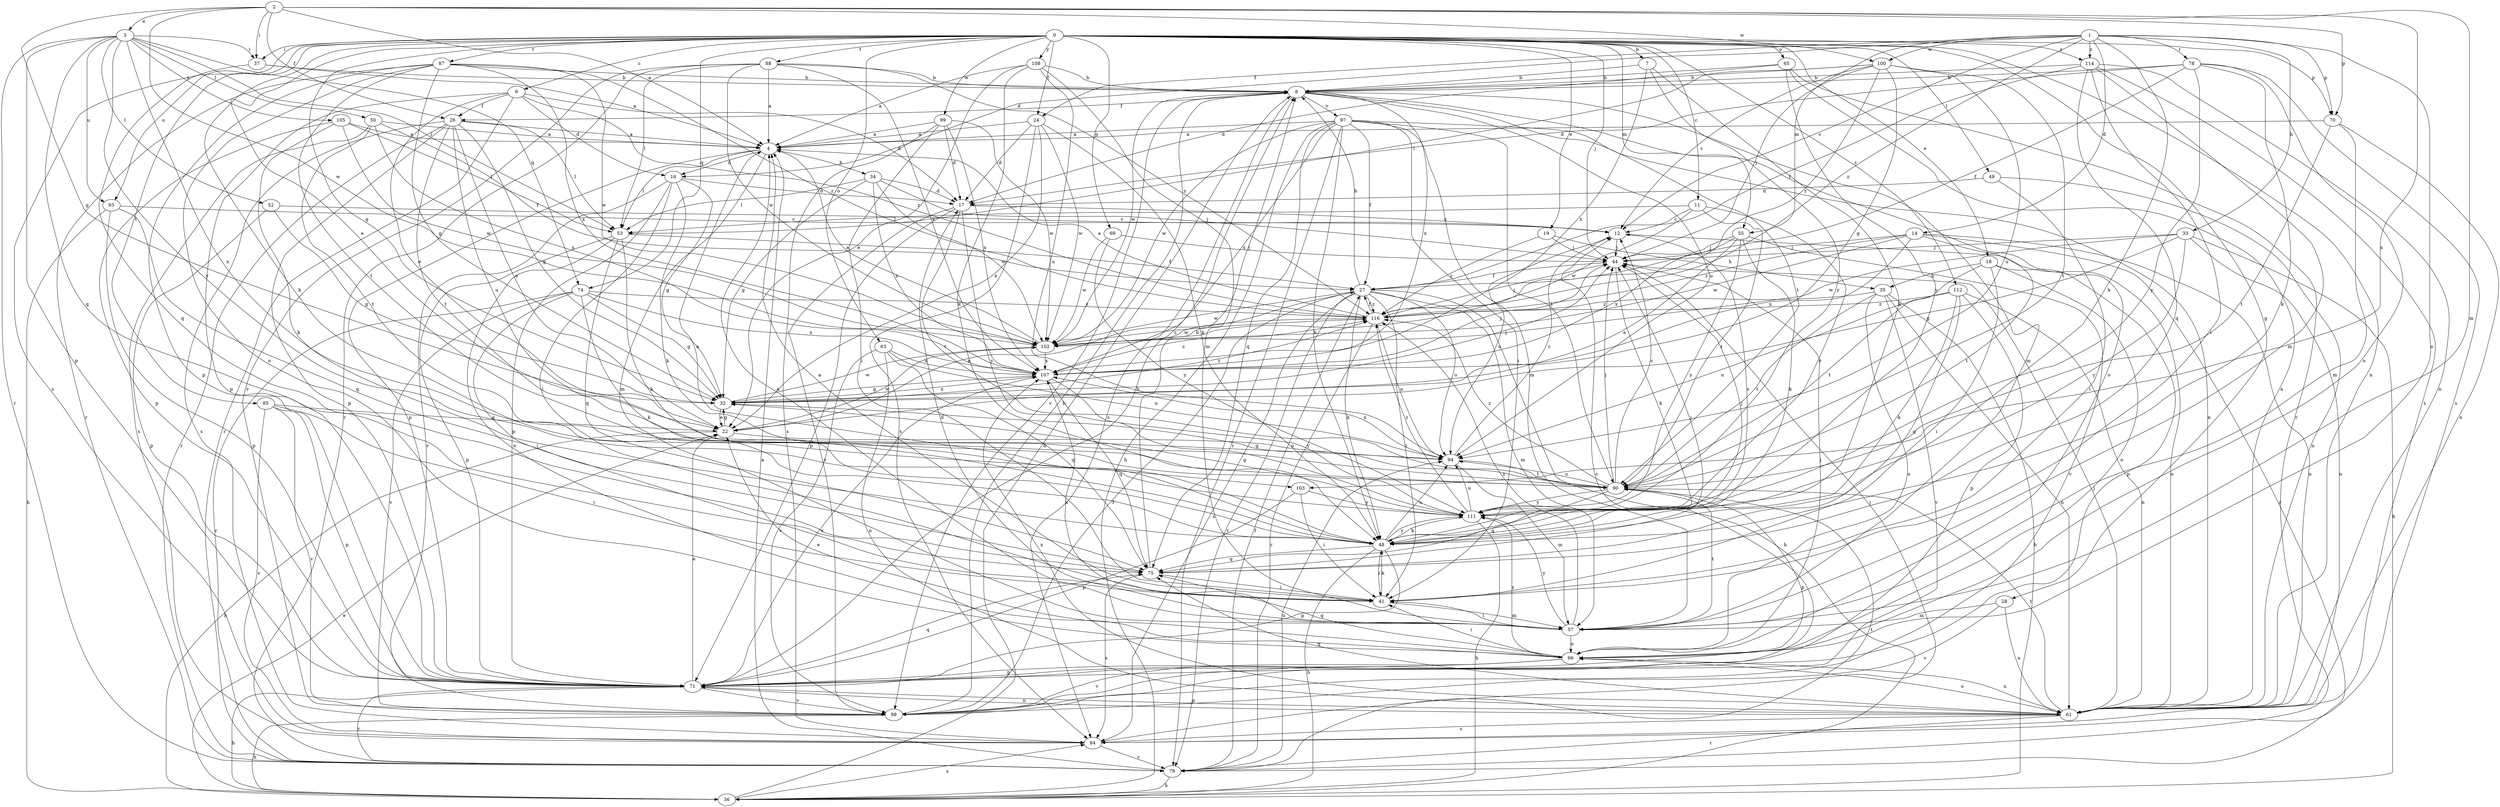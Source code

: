 strict digraph  {
0;
1;
2;
3;
4;
7;
8;
9;
11;
12;
14;
16;
17;
18;
19;
22;
24;
26;
27;
28;
32;
33;
34;
35;
36;
37;
41;
44;
48;
49;
50;
52;
53;
55;
57;
61;
63;
65;
66;
69;
70;
71;
74;
75;
78;
79;
84;
85;
87;
88;
90;
93;
94;
97;
98;
99;
100;
102;
103;
105;
107;
108;
111;
112;
114;
116;
0 -> 7  [label=b];
0 -> 9  [label=c];
0 -> 11  [label=c];
0 -> 18  [label=e];
0 -> 19  [label=e];
0 -> 22  [label=e];
0 -> 24  [label=f];
0 -> 28  [label=g];
0 -> 32  [label=g];
0 -> 37  [label=i];
0 -> 44  [label=j];
0 -> 48  [label=k];
0 -> 49  [label=l];
0 -> 55  [label=m];
0 -> 61  [label=n];
0 -> 63  [label=o];
0 -> 65  [label=o];
0 -> 69  [label=p];
0 -> 70  [label=p];
0 -> 74  [label=q];
0 -> 84  [label=s];
0 -> 85  [label=t];
0 -> 87  [label=t];
0 -> 88  [label=t];
0 -> 93  [label=u];
0 -> 99  [label=w];
0 -> 108  [label=y];
0 -> 112  [label=z];
0 -> 114  [label=z];
1 -> 12  [label=c];
1 -> 14  [label=d];
1 -> 16  [label=d];
1 -> 24  [label=f];
1 -> 33  [label=h];
1 -> 48  [label=k];
1 -> 55  [label=m];
1 -> 66  [label=o];
1 -> 70  [label=p];
1 -> 78  [label=r];
1 -> 100  [label=w];
1 -> 114  [label=z];
1 -> 116  [label=z];
2 -> 3  [label=a];
2 -> 4  [label=a];
2 -> 26  [label=f];
2 -> 32  [label=g];
2 -> 37  [label=i];
2 -> 57  [label=m];
2 -> 70  [label=p];
2 -> 100  [label=w];
2 -> 102  [label=w];
2 -> 103  [label=x];
3 -> 37  [label=i];
3 -> 50  [label=l];
3 -> 52  [label=l];
3 -> 53  [label=l];
3 -> 71  [label=p];
3 -> 74  [label=q];
3 -> 75  [label=q];
3 -> 79  [label=r];
3 -> 93  [label=u];
3 -> 103  [label=x];
3 -> 105  [label=x];
3 -> 111  [label=y];
4 -> 16  [label=d];
4 -> 34  [label=h];
4 -> 53  [label=l];
4 -> 57  [label=m];
4 -> 71  [label=p];
7 -> 8  [label=b];
7 -> 48  [label=k];
7 -> 107  [label=x];
7 -> 111  [label=y];
8 -> 26  [label=f];
8 -> 57  [label=m];
8 -> 66  [label=o];
8 -> 84  [label=s];
8 -> 90  [label=t];
8 -> 94  [label=u];
8 -> 97  [label=v];
8 -> 98  [label=v];
8 -> 102  [label=w];
8 -> 107  [label=x];
9 -> 16  [label=d];
9 -> 17  [label=d];
9 -> 22  [label=e];
9 -> 26  [label=f];
9 -> 71  [label=p];
9 -> 79  [label=r];
9 -> 116  [label=z];
11 -> 12  [label=c];
11 -> 53  [label=l];
11 -> 90  [label=t];
11 -> 102  [label=w];
11 -> 111  [label=y];
12 -> 44  [label=j];
12 -> 61  [label=n];
12 -> 94  [label=u];
14 -> 44  [label=j];
14 -> 61  [label=n];
14 -> 79  [label=r];
14 -> 90  [label=t];
14 -> 102  [label=w];
14 -> 107  [label=x];
14 -> 116  [label=z];
16 -> 17  [label=d];
16 -> 32  [label=g];
16 -> 41  [label=i];
16 -> 48  [label=k];
16 -> 71  [label=p];
16 -> 98  [label=v];
17 -> 12  [label=c];
17 -> 71  [label=p];
17 -> 90  [label=t];
17 -> 98  [label=v];
17 -> 111  [label=y];
18 -> 35  [label=h];
18 -> 41  [label=i];
18 -> 66  [label=o];
18 -> 71  [label=p];
18 -> 90  [label=t];
19 -> 35  [label=h];
19 -> 44  [label=j];
19 -> 116  [label=z];
22 -> 32  [label=g];
22 -> 36  [label=h];
22 -> 94  [label=u];
22 -> 102  [label=w];
24 -> 4  [label=a];
24 -> 17  [label=d];
24 -> 22  [label=e];
24 -> 48  [label=k];
24 -> 84  [label=s];
24 -> 102  [label=w];
26 -> 4  [label=a];
26 -> 22  [label=e];
26 -> 32  [label=g];
26 -> 53  [label=l];
26 -> 71  [label=p];
26 -> 79  [label=r];
26 -> 84  [label=s];
26 -> 90  [label=t];
26 -> 94  [label=u];
27 -> 8  [label=b];
27 -> 22  [label=e];
27 -> 36  [label=h];
27 -> 41  [label=i];
27 -> 48  [label=k];
27 -> 57  [label=m];
27 -> 79  [label=r];
27 -> 84  [label=s];
27 -> 94  [label=u];
27 -> 102  [label=w];
27 -> 116  [label=z];
28 -> 57  [label=m];
28 -> 61  [label=n];
28 -> 98  [label=v];
32 -> 22  [label=e];
32 -> 44  [label=j];
32 -> 102  [label=w];
32 -> 107  [label=x];
32 -> 116  [label=z];
33 -> 32  [label=g];
33 -> 36  [label=h];
33 -> 44  [label=j];
33 -> 61  [label=n];
33 -> 102  [label=w];
33 -> 111  [label=y];
34 -> 17  [label=d];
34 -> 32  [label=g];
34 -> 44  [label=j];
34 -> 53  [label=l];
34 -> 102  [label=w];
34 -> 107  [label=x];
35 -> 36  [label=h];
35 -> 61  [label=n];
35 -> 66  [label=o];
35 -> 90  [label=t];
35 -> 98  [label=v];
35 -> 116  [label=z];
36 -> 8  [label=b];
36 -> 22  [label=e];
36 -> 84  [label=s];
37 -> 4  [label=a];
37 -> 8  [label=b];
37 -> 75  [label=q];
41 -> 4  [label=a];
41 -> 48  [label=k];
41 -> 57  [label=m];
44 -> 27  [label=f];
44 -> 48  [label=k];
48 -> 4  [label=a];
48 -> 12  [label=c];
48 -> 36  [label=h];
48 -> 41  [label=i];
48 -> 44  [label=j];
48 -> 71  [label=p];
48 -> 75  [label=q];
48 -> 94  [label=u];
48 -> 111  [label=y];
49 -> 17  [label=d];
49 -> 41  [label=i];
49 -> 61  [label=n];
50 -> 4  [label=a];
50 -> 27  [label=f];
50 -> 84  [label=s];
50 -> 90  [label=t];
50 -> 107  [label=x];
52 -> 12  [label=c];
52 -> 32  [label=g];
52 -> 71  [label=p];
53 -> 27  [label=f];
53 -> 48  [label=k];
53 -> 66  [label=o];
53 -> 71  [label=p];
53 -> 75  [label=q];
55 -> 22  [label=e];
55 -> 44  [label=j];
55 -> 48  [label=k];
55 -> 98  [label=v];
55 -> 107  [label=x];
55 -> 111  [label=y];
57 -> 4  [label=a];
57 -> 17  [label=d];
57 -> 41  [label=i];
57 -> 66  [label=o];
57 -> 90  [label=t];
57 -> 107  [label=x];
57 -> 111  [label=y];
57 -> 116  [label=z];
61 -> 44  [label=j];
61 -> 66  [label=o];
61 -> 71  [label=p];
61 -> 75  [label=q];
61 -> 79  [label=r];
61 -> 84  [label=s];
61 -> 90  [label=t];
61 -> 107  [label=x];
63 -> 61  [label=n];
63 -> 75  [label=q];
63 -> 94  [label=u];
63 -> 98  [label=v];
63 -> 107  [label=x];
65 -> 8  [label=b];
65 -> 17  [label=d];
65 -> 61  [label=n];
65 -> 79  [label=r];
65 -> 111  [label=y];
66 -> 22  [label=e];
66 -> 41  [label=i];
66 -> 44  [label=j];
66 -> 61  [label=n];
66 -> 71  [label=p];
66 -> 75  [label=q];
66 -> 98  [label=v];
66 -> 111  [label=y];
69 -> 44  [label=j];
69 -> 102  [label=w];
69 -> 111  [label=y];
70 -> 4  [label=a];
70 -> 57  [label=m];
70 -> 61  [label=n];
70 -> 90  [label=t];
71 -> 8  [label=b];
71 -> 22  [label=e];
71 -> 36  [label=h];
71 -> 61  [label=n];
71 -> 75  [label=q];
71 -> 79  [label=r];
71 -> 98  [label=v];
71 -> 107  [label=x];
74 -> 32  [label=g];
74 -> 41  [label=i];
74 -> 48  [label=k];
74 -> 79  [label=r];
74 -> 98  [label=v];
74 -> 107  [label=x];
74 -> 116  [label=z];
75 -> 8  [label=b];
75 -> 41  [label=i];
75 -> 44  [label=j];
75 -> 84  [label=s];
78 -> 8  [label=b];
78 -> 17  [label=d];
78 -> 27  [label=f];
78 -> 48  [label=k];
78 -> 66  [label=o];
78 -> 84  [label=s];
78 -> 111  [label=y];
79 -> 4  [label=a];
79 -> 27  [label=f];
79 -> 36  [label=h];
79 -> 90  [label=t];
79 -> 94  [label=u];
84 -> 44  [label=j];
84 -> 79  [label=r];
85 -> 22  [label=e];
85 -> 41  [label=i];
85 -> 71  [label=p];
85 -> 84  [label=s];
85 -> 98  [label=v];
87 -> 8  [label=b];
87 -> 32  [label=g];
87 -> 66  [label=o];
87 -> 71  [label=p];
87 -> 79  [label=r];
87 -> 90  [label=t];
87 -> 102  [label=w];
87 -> 107  [label=x];
87 -> 116  [label=z];
88 -> 4  [label=a];
88 -> 8  [label=b];
88 -> 53  [label=l];
88 -> 79  [label=r];
88 -> 98  [label=v];
88 -> 102  [label=w];
88 -> 107  [label=x];
88 -> 116  [label=z];
90 -> 12  [label=c];
90 -> 32  [label=g];
90 -> 44  [label=j];
90 -> 71  [label=p];
90 -> 75  [label=q];
90 -> 94  [label=u];
90 -> 111  [label=y];
90 -> 116  [label=z];
93 -> 12  [label=c];
93 -> 36  [label=h];
93 -> 71  [label=p];
93 -> 75  [label=q];
94 -> 12  [label=c];
94 -> 57  [label=m];
94 -> 90  [label=t];
94 -> 107  [label=x];
97 -> 4  [label=a];
97 -> 27  [label=f];
97 -> 36  [label=h];
97 -> 41  [label=i];
97 -> 48  [label=k];
97 -> 57  [label=m];
97 -> 61  [label=n];
97 -> 75  [label=q];
97 -> 79  [label=r];
97 -> 90  [label=t];
97 -> 102  [label=w];
97 -> 107  [label=x];
98 -> 8  [label=b];
98 -> 12  [label=c];
98 -> 27  [label=f];
98 -> 36  [label=h];
99 -> 4  [label=a];
99 -> 17  [label=d];
99 -> 41  [label=i];
99 -> 84  [label=s];
99 -> 102  [label=w];
99 -> 107  [label=x];
100 -> 8  [label=b];
100 -> 12  [label=c];
100 -> 32  [label=g];
100 -> 44  [label=j];
100 -> 53  [label=l];
100 -> 90  [label=t];
100 -> 94  [label=u];
100 -> 116  [label=z];
102 -> 4  [label=a];
102 -> 107  [label=x];
102 -> 116  [label=z];
103 -> 41  [label=i];
103 -> 71  [label=p];
103 -> 111  [label=y];
105 -> 4  [label=a];
105 -> 48  [label=k];
105 -> 53  [label=l];
105 -> 71  [label=p];
105 -> 102  [label=w];
107 -> 32  [label=g];
107 -> 44  [label=j];
107 -> 75  [label=q];
107 -> 111  [label=y];
107 -> 116  [label=z];
108 -> 4  [label=a];
108 -> 8  [label=b];
108 -> 22  [label=e];
108 -> 48  [label=k];
108 -> 57  [label=m];
108 -> 94  [label=u];
111 -> 32  [label=g];
111 -> 36  [label=h];
111 -> 48  [label=k];
111 -> 94  [label=u];
111 -> 116  [label=z];
112 -> 48  [label=k];
112 -> 61  [label=n];
112 -> 71  [label=p];
112 -> 75  [label=q];
112 -> 94  [label=u];
112 -> 116  [label=z];
114 -> 8  [label=b];
114 -> 27  [label=f];
114 -> 41  [label=i];
114 -> 57  [label=m];
114 -> 61  [label=n];
114 -> 75  [label=q];
114 -> 84  [label=s];
116 -> 4  [label=a];
116 -> 27  [label=f];
116 -> 44  [label=j];
116 -> 79  [label=r];
116 -> 94  [label=u];
116 -> 102  [label=w];
}
